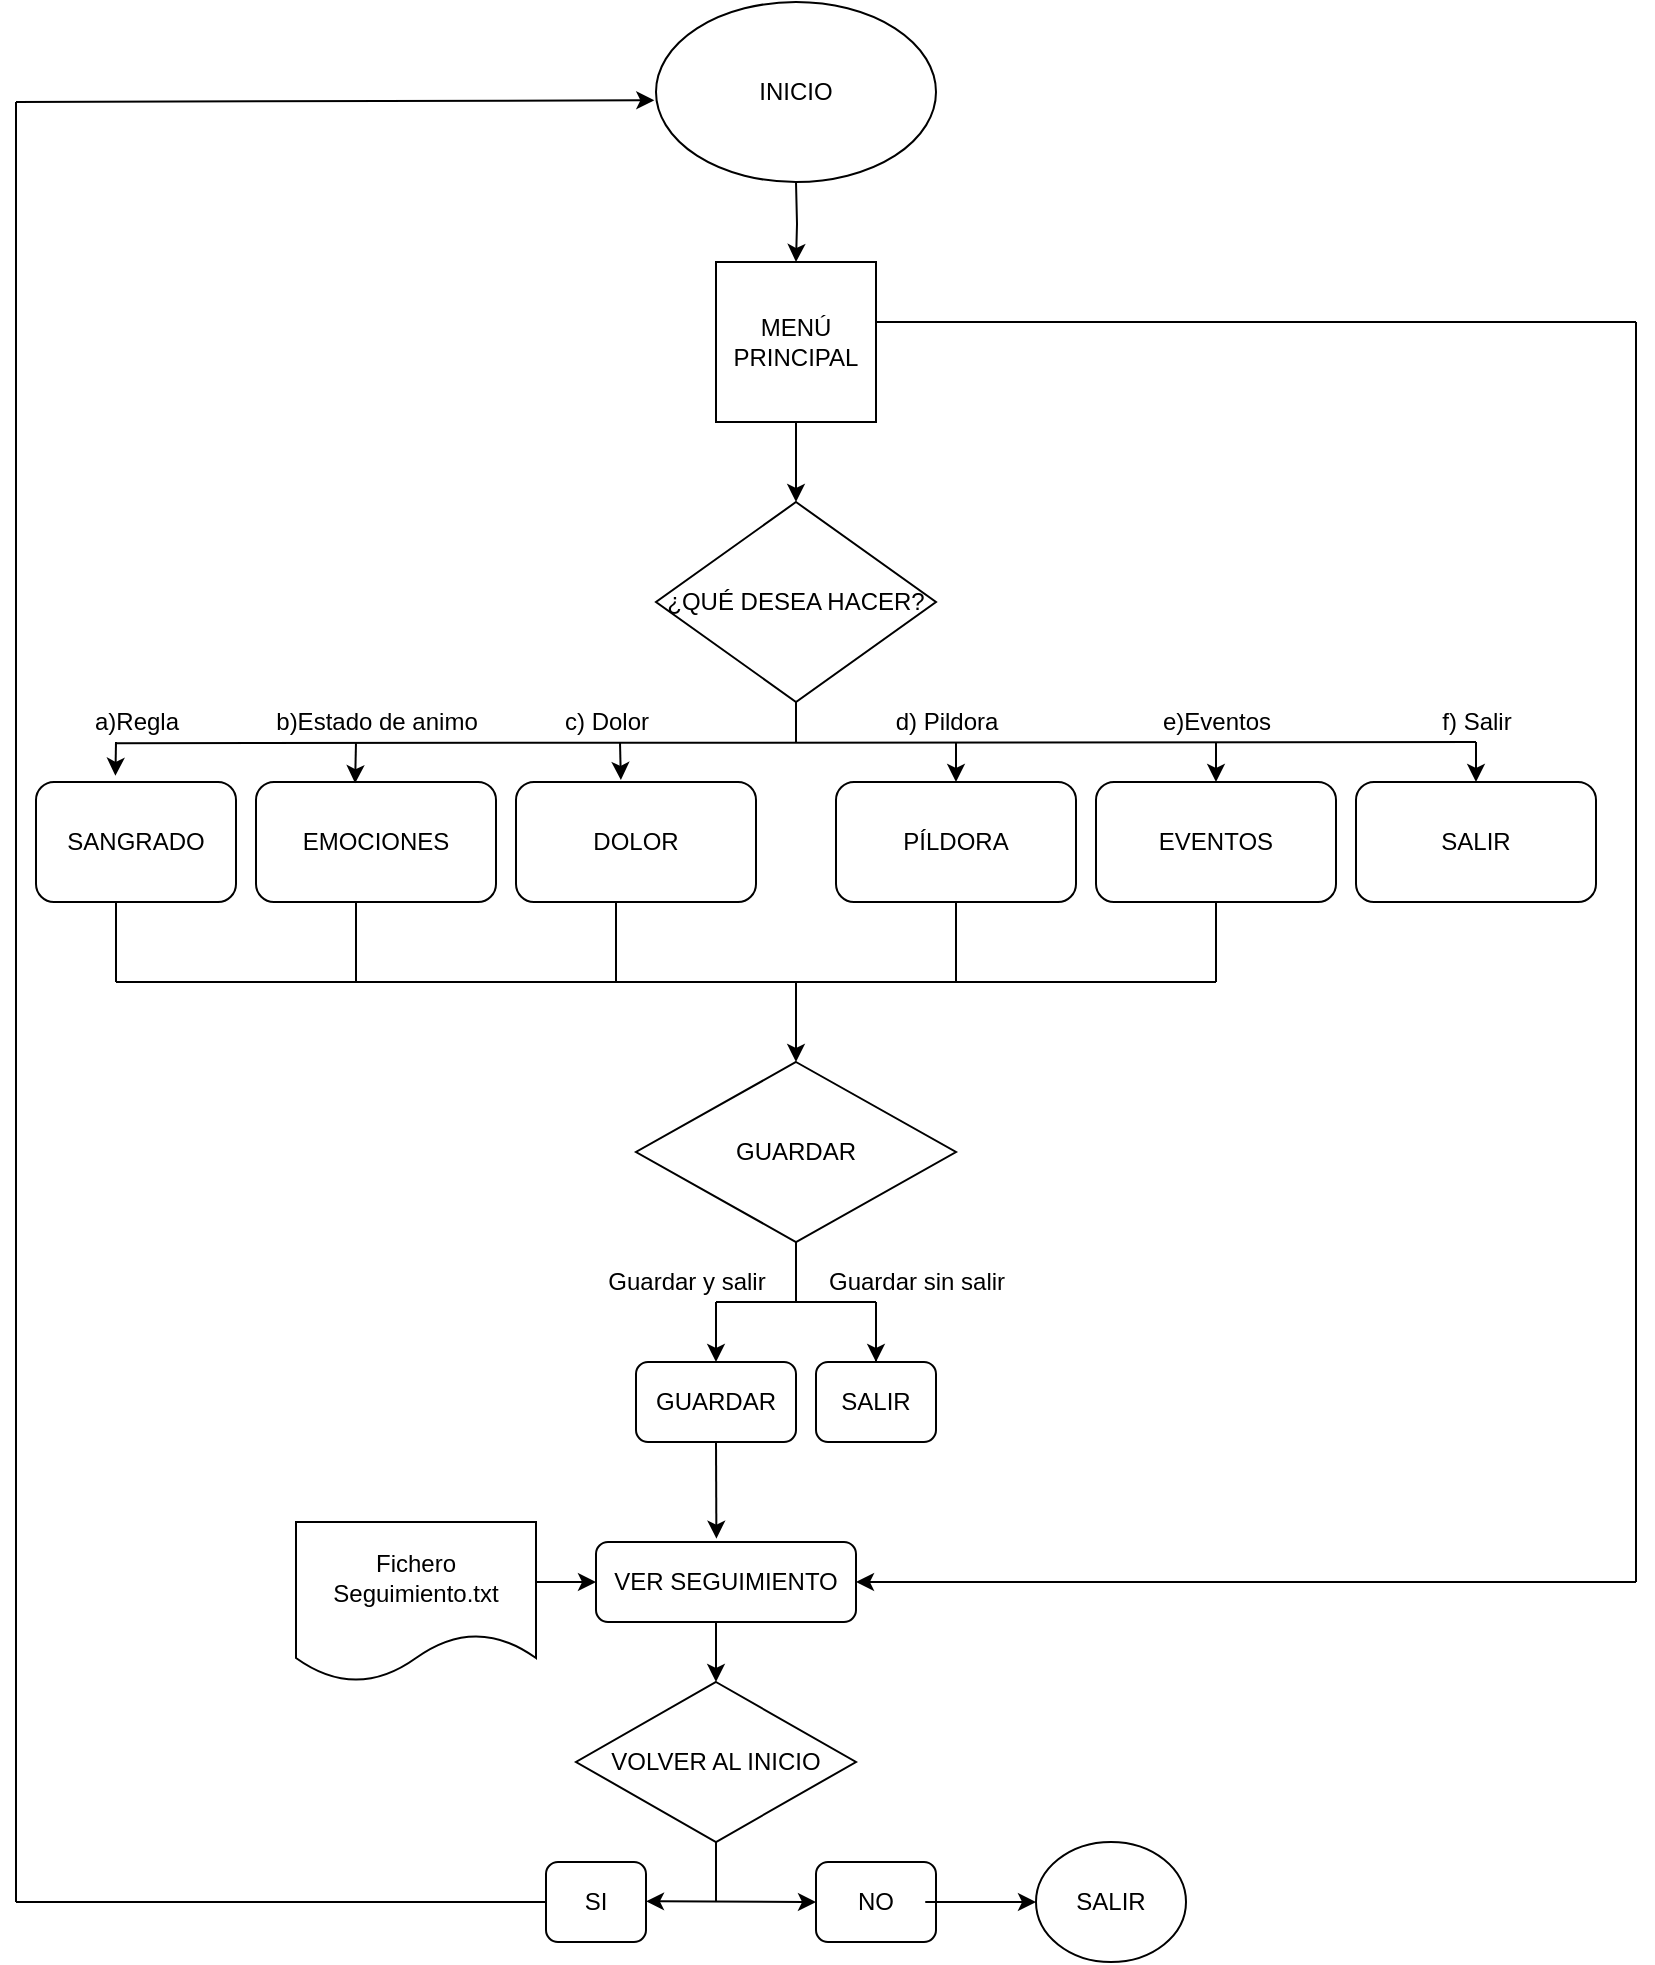 <mxfile version="12.9.3" type="google"><diagram id="C5RBs43oDa-KdzZeNtuy" name="Page-1"><mxGraphModel dx="593" dy="313" grid="1" gridSize="10" guides="1" tooltips="1" connect="1" arrows="1" fold="1" page="1" pageScale="1" pageWidth="827" pageHeight="1169" math="0" shadow="0"><root><mxCell id="WIyWlLk6GJQsqaUBKTNV-0"/><mxCell id="WIyWlLk6GJQsqaUBKTNV-1" parent="WIyWlLk6GJQsqaUBKTNV-0"/><mxCell id="g5fe_KT361g5ElBCjMqo-5" value="" style="edgeStyle=orthogonalEdgeStyle;rounded=0;orthogonalLoop=1;jettySize=auto;html=1;" edge="1" parent="WIyWlLk6GJQsqaUBKTNV-1" target="g5fe_KT361g5ElBCjMqo-2"><mxGeometry relative="1" as="geometry"><mxPoint x="400" y="120" as="sourcePoint"/></mxGeometry></mxCell><mxCell id="g5fe_KT361g5ElBCjMqo-0" value="INICIO" style="ellipse;whiteSpace=wrap;html=1;fontStyle=0" vertex="1" parent="WIyWlLk6GJQsqaUBKTNV-1"><mxGeometry x="330" y="30" width="140" height="90" as="geometry"/></mxCell><mxCell id="g5fe_KT361g5ElBCjMqo-2" value="MENÚ PRINCIPAL" style="whiteSpace=wrap;html=1;aspect=fixed;" vertex="1" parent="WIyWlLk6GJQsqaUBKTNV-1"><mxGeometry x="360" y="160" width="80" height="80" as="geometry"/></mxCell><mxCell id="g5fe_KT361g5ElBCjMqo-3" value="" style="endArrow=classic;html=1;" edge="1" parent="WIyWlLk6GJQsqaUBKTNV-1" target="g5fe_KT361g5ElBCjMqo-7"><mxGeometry width="50" height="50" relative="1" as="geometry"><mxPoint x="400" y="240" as="sourcePoint"/><mxPoint x="400" y="280" as="targetPoint"/></mxGeometry></mxCell><mxCell id="g5fe_KT361g5ElBCjMqo-7" value="¿QUÉ DESEA HACER?" style="rhombus;whiteSpace=wrap;html=1;" vertex="1" parent="WIyWlLk6GJQsqaUBKTNV-1"><mxGeometry x="330" y="280" width="140" height="100" as="geometry"/></mxCell><mxCell id="g5fe_KT361g5ElBCjMqo-10" value="" style="endArrow=none;html=1;" edge="1" parent="WIyWlLk6GJQsqaUBKTNV-1"><mxGeometry width="50" height="50" relative="1" as="geometry"><mxPoint x="400" y="400" as="sourcePoint"/><mxPoint x="400" y="380" as="targetPoint"/></mxGeometry></mxCell><mxCell id="g5fe_KT361g5ElBCjMqo-11" value="" style="endArrow=none;html=1;exitX=0.327;exitY=1.03;exitDx=0;exitDy=0;exitPerimeter=0;" edge="1" parent="WIyWlLk6GJQsqaUBKTNV-1" source="g5fe_KT361g5ElBCjMqo-15"><mxGeometry width="50" height="50" relative="1" as="geometry"><mxPoint x="120" y="400" as="sourcePoint"/><mxPoint x="740" y="400" as="targetPoint"/></mxGeometry></mxCell><mxCell id="g5fe_KT361g5ElBCjMqo-14" value="SANGRADO" style="rounded=1;whiteSpace=wrap;html=1;" vertex="1" parent="WIyWlLk6GJQsqaUBKTNV-1"><mxGeometry x="20" y="420" width="100" height="60" as="geometry"/></mxCell><mxCell id="g5fe_KT361g5ElBCjMqo-15" value="a)Regla" style="text;html=1;align=center;verticalAlign=middle;resizable=0;points=[];autosize=1;" vertex="1" parent="WIyWlLk6GJQsqaUBKTNV-1"><mxGeometry x="40" y="380" width="60" height="20" as="geometry"/></mxCell><mxCell id="g5fe_KT361g5ElBCjMqo-18" value="EMOCIONES" style="rounded=1;whiteSpace=wrap;html=1;" vertex="1" parent="WIyWlLk6GJQsqaUBKTNV-1"><mxGeometry x="130" y="420" width="120" height="60" as="geometry"/></mxCell><mxCell id="g5fe_KT361g5ElBCjMqo-19" value="b)Estado de animo" style="text;html=1;align=center;verticalAlign=middle;resizable=0;points=[];autosize=1;" vertex="1" parent="WIyWlLk6GJQsqaUBKTNV-1"><mxGeometry x="130" y="380" width="120" height="20" as="geometry"/></mxCell><mxCell id="g5fe_KT361g5ElBCjMqo-21" value="DOLOR" style="rounded=1;whiteSpace=wrap;html=1;" vertex="1" parent="WIyWlLk6GJQsqaUBKTNV-1"><mxGeometry x="260" y="420" width="120" height="60" as="geometry"/></mxCell><mxCell id="g5fe_KT361g5ElBCjMqo-27" value="c) Dolor" style="text;html=1;align=center;verticalAlign=middle;resizable=0;points=[];autosize=1;" vertex="1" parent="WIyWlLk6GJQsqaUBKTNV-1"><mxGeometry x="275" y="380" width="60" height="20" as="geometry"/></mxCell><mxCell id="g5fe_KT361g5ElBCjMqo-29" value="PÍLDORA" style="rounded=1;whiteSpace=wrap;html=1;" vertex="1" parent="WIyWlLk6GJQsqaUBKTNV-1"><mxGeometry x="420" y="420" width="120" height="60" as="geometry"/></mxCell><mxCell id="g5fe_KT361g5ElBCjMqo-30" value="EVENTOS" style="rounded=1;whiteSpace=wrap;html=1;" vertex="1" parent="WIyWlLk6GJQsqaUBKTNV-1"><mxGeometry x="550" y="420" width="120" height="60" as="geometry"/></mxCell><mxCell id="g5fe_KT361g5ElBCjMqo-31" value="SALIR" style="rounded=1;whiteSpace=wrap;html=1;" vertex="1" parent="WIyWlLk6GJQsqaUBKTNV-1"><mxGeometry x="680" y="420" width="120" height="60" as="geometry"/></mxCell><mxCell id="g5fe_KT361g5ElBCjMqo-32" value="d) Pildora" style="text;html=1;align=center;verticalAlign=middle;resizable=0;points=[];autosize=1;" vertex="1" parent="WIyWlLk6GJQsqaUBKTNV-1"><mxGeometry x="440" y="380" width="70" height="20" as="geometry"/></mxCell><mxCell id="g5fe_KT361g5ElBCjMqo-33" value="e)Eventos" style="text;html=1;align=center;verticalAlign=middle;resizable=0;points=[];autosize=1;" vertex="1" parent="WIyWlLk6GJQsqaUBKTNV-1"><mxGeometry x="575" y="380" width="70" height="20" as="geometry"/></mxCell><mxCell id="g5fe_KT361g5ElBCjMqo-34" value="f) Salir" style="text;html=1;align=center;verticalAlign=middle;resizable=0;points=[];autosize=1;" vertex="1" parent="WIyWlLk6GJQsqaUBKTNV-1"><mxGeometry x="715" y="380" width="50" height="20" as="geometry"/></mxCell><mxCell id="g5fe_KT361g5ElBCjMqo-35" value="" style="endArrow=classic;html=1;entryX=0.413;entryY=0.01;entryDx=0;entryDy=0;entryPerimeter=0;" edge="1" parent="WIyWlLk6GJQsqaUBKTNV-1" target="g5fe_KT361g5ElBCjMqo-18"><mxGeometry width="50" height="50" relative="1" as="geometry"><mxPoint x="180" y="400" as="sourcePoint"/><mxPoint x="430" y="360" as="targetPoint"/><Array as="points"><mxPoint x="180" y="400"/></Array></mxGeometry></mxCell><mxCell id="g5fe_KT361g5ElBCjMqo-36" value="" style="endArrow=classic;html=1;entryX=0.437;entryY=-0.017;entryDx=0;entryDy=0;entryPerimeter=0;" edge="1" parent="WIyWlLk6GJQsqaUBKTNV-1" target="g5fe_KT361g5ElBCjMqo-21"><mxGeometry width="50" height="50" relative="1" as="geometry"><mxPoint x="312" y="400" as="sourcePoint"/><mxPoint x="360" y="350" as="targetPoint"/></mxGeometry></mxCell><mxCell id="g5fe_KT361g5ElBCjMqo-37" value="" style="endArrow=classic;html=1;entryX=0.5;entryY=0;entryDx=0;entryDy=0;" edge="1" parent="WIyWlLk6GJQsqaUBKTNV-1" target="g5fe_KT361g5ElBCjMqo-29"><mxGeometry width="50" height="50" relative="1" as="geometry"><mxPoint x="480" y="400" as="sourcePoint"/><mxPoint x="530" y="350" as="targetPoint"/></mxGeometry></mxCell><mxCell id="g5fe_KT361g5ElBCjMqo-38" value="" style="endArrow=classic;html=1;entryX=0.5;entryY=0;entryDx=0;entryDy=0;" edge="1" parent="WIyWlLk6GJQsqaUBKTNV-1" target="g5fe_KT361g5ElBCjMqo-30"><mxGeometry width="50" height="50" relative="1" as="geometry"><mxPoint x="610" y="400" as="sourcePoint"/><mxPoint x="660" y="350" as="targetPoint"/></mxGeometry></mxCell><mxCell id="g5fe_KT361g5ElBCjMqo-39" value="" style="endArrow=classic;html=1;entryX=0.5;entryY=0;entryDx=0;entryDy=0;" edge="1" parent="WIyWlLk6GJQsqaUBKTNV-1" target="g5fe_KT361g5ElBCjMqo-31"><mxGeometry width="50" height="50" relative="1" as="geometry"><mxPoint x="740" y="400" as="sourcePoint"/><mxPoint x="790" y="350" as="targetPoint"/></mxGeometry></mxCell><mxCell id="g5fe_KT361g5ElBCjMqo-40" value="" style="endArrow=none;html=1;" edge="1" parent="WIyWlLk6GJQsqaUBKTNV-1"><mxGeometry width="50" height="50" relative="1" as="geometry"><mxPoint x="60" y="520" as="sourcePoint"/><mxPoint x="610" y="520" as="targetPoint"/></mxGeometry></mxCell><mxCell id="g5fe_KT361g5ElBCjMqo-42" value="" style="endArrow=none;html=1;" edge="1" parent="WIyWlLk6GJQsqaUBKTNV-1"><mxGeometry width="50" height="50" relative="1" as="geometry"><mxPoint x="60" y="520" as="sourcePoint"/><mxPoint x="60" y="480" as="targetPoint"/></mxGeometry></mxCell><mxCell id="g5fe_KT361g5ElBCjMqo-43" value="" style="endArrow=none;html=1;" edge="1" parent="WIyWlLk6GJQsqaUBKTNV-1"><mxGeometry width="50" height="50" relative="1" as="geometry"><mxPoint x="180" y="520" as="sourcePoint"/><mxPoint x="180" y="480" as="targetPoint"/></mxGeometry></mxCell><mxCell id="g5fe_KT361g5ElBCjMqo-44" value="" style="endArrow=none;html=1;" edge="1" parent="WIyWlLk6GJQsqaUBKTNV-1"><mxGeometry width="50" height="50" relative="1" as="geometry"><mxPoint x="310" y="520" as="sourcePoint"/><mxPoint x="310" y="480" as="targetPoint"/></mxGeometry></mxCell><mxCell id="g5fe_KT361g5ElBCjMqo-45" value="" style="endArrow=none;html=1;" edge="1" parent="WIyWlLk6GJQsqaUBKTNV-1"><mxGeometry width="50" height="50" relative="1" as="geometry"><mxPoint x="480" y="520" as="sourcePoint"/><mxPoint x="480" y="480" as="targetPoint"/></mxGeometry></mxCell><mxCell id="g5fe_KT361g5ElBCjMqo-46" value="" style="endArrow=none;html=1;" edge="1" parent="WIyWlLk6GJQsqaUBKTNV-1"><mxGeometry width="50" height="50" relative="1" as="geometry"><mxPoint x="610" y="520" as="sourcePoint"/><mxPoint x="610" y="480" as="targetPoint"/></mxGeometry></mxCell><mxCell id="g5fe_KT361g5ElBCjMqo-48" value="" style="endArrow=classic;html=1;" edge="1" parent="WIyWlLk6GJQsqaUBKTNV-1" target="g5fe_KT361g5ElBCjMqo-49"><mxGeometry width="50" height="50" relative="1" as="geometry"><mxPoint x="400" y="520" as="sourcePoint"/><mxPoint x="400" y="560" as="targetPoint"/></mxGeometry></mxCell><mxCell id="g5fe_KT361g5ElBCjMqo-49" value="GUARDAR" style="rhombus;whiteSpace=wrap;html=1;" vertex="1" parent="WIyWlLk6GJQsqaUBKTNV-1"><mxGeometry x="320" y="560" width="160" height="90" as="geometry"/></mxCell><mxCell id="g5fe_KT361g5ElBCjMqo-50" value="" style="endArrow=none;html=1;" edge="1" parent="WIyWlLk6GJQsqaUBKTNV-1"><mxGeometry width="50" height="50" relative="1" as="geometry"><mxPoint x="400" y="680" as="sourcePoint"/><mxPoint x="400" y="650" as="targetPoint"/></mxGeometry></mxCell><mxCell id="g5fe_KT361g5ElBCjMqo-51" value="" style="endArrow=none;html=1;" edge="1" parent="WIyWlLk6GJQsqaUBKTNV-1"><mxGeometry width="50" height="50" relative="1" as="geometry"><mxPoint x="360" y="680" as="sourcePoint"/><mxPoint x="440" y="680" as="targetPoint"/></mxGeometry></mxCell><mxCell id="g5fe_KT361g5ElBCjMqo-54" value="" style="endArrow=classic;html=1;" edge="1" parent="WIyWlLk6GJQsqaUBKTNV-1"><mxGeometry width="50" height="50" relative="1" as="geometry"><mxPoint x="440" y="680" as="sourcePoint"/><mxPoint x="440" y="720" as="targetPoint"/><Array as="points"><mxPoint x="440" y="680"/></Array></mxGeometry></mxCell><mxCell id="g5fe_KT361g5ElBCjMqo-55" value="" style="endArrow=classic;html=1;" edge="1" parent="WIyWlLk6GJQsqaUBKTNV-1" target="g5fe_KT361g5ElBCjMqo-56"><mxGeometry width="50" height="50" relative="1" as="geometry"><mxPoint x="360" y="680" as="sourcePoint"/><mxPoint x="360" y="720" as="targetPoint"/></mxGeometry></mxCell><mxCell id="g5fe_KT361g5ElBCjMqo-56" value="GUARDAR" style="rounded=1;whiteSpace=wrap;html=1;" vertex="1" parent="WIyWlLk6GJQsqaUBKTNV-1"><mxGeometry x="320" y="710" width="80" height="40" as="geometry"/></mxCell><mxCell id="g5fe_KT361g5ElBCjMqo-57" value="SALIR" style="rounded=1;whiteSpace=wrap;html=1;" vertex="1" parent="WIyWlLk6GJQsqaUBKTNV-1"><mxGeometry x="410" y="710" width="60" height="40" as="geometry"/></mxCell><mxCell id="g5fe_KT361g5ElBCjMqo-64" value="" style="endArrow=classic;html=1;entryX=0.5;entryY=0;entryDx=0;entryDy=0;" edge="1" parent="WIyWlLk6GJQsqaUBKTNV-1" target="g5fe_KT361g5ElBCjMqo-57"><mxGeometry width="50" height="50" relative="1" as="geometry"><mxPoint x="440" y="680" as="sourcePoint"/><mxPoint x="490" y="630" as="targetPoint"/></mxGeometry></mxCell><mxCell id="g5fe_KT361g5ElBCjMqo-65" value="VER SEGUIMIENTO" style="rounded=1;whiteSpace=wrap;html=1;" vertex="1" parent="WIyWlLk6GJQsqaUBKTNV-1"><mxGeometry x="300" y="800" width="130" height="40" as="geometry"/></mxCell><mxCell id="g5fe_KT361g5ElBCjMqo-66" value="" style="endArrow=classic;html=1;entryX=0;entryY=0.5;entryDx=0;entryDy=0;" edge="1" parent="WIyWlLk6GJQsqaUBKTNV-1" target="g5fe_KT361g5ElBCjMqo-65"><mxGeometry width="50" height="50" relative="1" as="geometry"><mxPoint x="270" y="820" as="sourcePoint"/><mxPoint x="430" y="860" as="targetPoint"/><Array as="points"><mxPoint x="270" y="820"/></Array></mxGeometry></mxCell><mxCell id="g5fe_KT361g5ElBCjMqo-67" value="Fichero Seguimiento.txt" style="shape=document;whiteSpace=wrap;html=1;boundedLbl=1;" vertex="1" parent="WIyWlLk6GJQsqaUBKTNV-1"><mxGeometry x="150" y="790" width="120" height="80" as="geometry"/></mxCell><mxCell id="g5fe_KT361g5ElBCjMqo-69" value="VOLVER AL INICIO" style="rhombus;whiteSpace=wrap;html=1;" vertex="1" parent="WIyWlLk6GJQsqaUBKTNV-1"><mxGeometry x="290" y="870" width="140" height="80" as="geometry"/></mxCell><mxCell id="g5fe_KT361g5ElBCjMqo-70" value="" style="endArrow=none;html=1;entryX=0.5;entryY=1;entryDx=0;entryDy=0;" edge="1" parent="WIyWlLk6GJQsqaUBKTNV-1" target="g5fe_KT361g5ElBCjMqo-69"><mxGeometry width="50" height="50" relative="1" as="geometry"><mxPoint x="360" y="980" as="sourcePoint"/><mxPoint x="430" y="890" as="targetPoint"/></mxGeometry></mxCell><mxCell id="g5fe_KT361g5ElBCjMqo-72" value="" style="endArrow=classic;startArrow=classic;html=1;entryX=0;entryY=0.5;entryDx=0;entryDy=0;" edge="1" parent="WIyWlLk6GJQsqaUBKTNV-1" target="g5fe_KT361g5ElBCjMqo-74"><mxGeometry width="50" height="50" relative="1" as="geometry"><mxPoint x="325" y="979.66" as="sourcePoint"/><mxPoint x="405" y="979.66" as="targetPoint"/></mxGeometry></mxCell><mxCell id="g5fe_KT361g5ElBCjMqo-74" value="NO" style="rounded=1;whiteSpace=wrap;html=1;" vertex="1" parent="WIyWlLk6GJQsqaUBKTNV-1"><mxGeometry x="410" y="960" width="60" height="40" as="geometry"/></mxCell><mxCell id="g5fe_KT361g5ElBCjMqo-75" value="" style="endArrow=classic;html=1;" edge="1" parent="WIyWlLk6GJQsqaUBKTNV-1" target="g5fe_KT361g5ElBCjMqo-76"><mxGeometry width="50" height="50" relative="1" as="geometry"><mxPoint x="490" y="980" as="sourcePoint"/><mxPoint x="560" y="980" as="targetPoint"/><Array as="points"><mxPoint x="490" y="980"/><mxPoint x="460" y="980"/></Array></mxGeometry></mxCell><mxCell id="g5fe_KT361g5ElBCjMqo-76" value="SALIR" style="ellipse;whiteSpace=wrap;html=1;" vertex="1" parent="WIyWlLk6GJQsqaUBKTNV-1"><mxGeometry x="520" y="950" width="75" height="60" as="geometry"/></mxCell><mxCell id="g5fe_KT361g5ElBCjMqo-78" value="" style="endArrow=none;html=1;" edge="1" parent="WIyWlLk6GJQsqaUBKTNV-1"><mxGeometry width="50" height="50" relative="1" as="geometry"><mxPoint x="10" y="980" as="sourcePoint"/><mxPoint x="30" y="980" as="targetPoint"/></mxGeometry></mxCell><mxCell id="g5fe_KT361g5ElBCjMqo-81" value="" style="endArrow=classic;html=1;entryX=-0.006;entryY=0.546;entryDx=0;entryDy=0;entryPerimeter=0;" edge="1" parent="WIyWlLk6GJQsqaUBKTNV-1" target="g5fe_KT361g5ElBCjMqo-0"><mxGeometry width="50" height="50" relative="1" as="geometry"><mxPoint x="10" y="80" as="sourcePoint"/><mxPoint x="330" y="75" as="targetPoint"/></mxGeometry></mxCell><mxCell id="g5fe_KT361g5ElBCjMqo-86" value="" style="endArrow=classic;html=1;entryX=1;entryY=0.5;entryDx=0;entryDy=0;" edge="1" parent="WIyWlLk6GJQsqaUBKTNV-1" target="g5fe_KT361g5ElBCjMqo-65"><mxGeometry width="50" height="50" relative="1" as="geometry"><mxPoint x="820" y="820" as="sourcePoint"/><mxPoint x="490" y="660" as="targetPoint"/><Array as="points"/></mxGeometry></mxCell><mxCell id="g5fe_KT361g5ElBCjMqo-90" value="Guardar y salir" style="text;html=1;align=center;verticalAlign=middle;resizable=0;points=[];autosize=1;" vertex="1" parent="WIyWlLk6GJQsqaUBKTNV-1"><mxGeometry x="300" y="660" width="90" height="20" as="geometry"/></mxCell><mxCell id="g5fe_KT361g5ElBCjMqo-91" value="Guardar sin salir" style="text;html=1;align=center;verticalAlign=middle;resizable=0;points=[];autosize=1;" vertex="1" parent="WIyWlLk6GJQsqaUBKTNV-1"><mxGeometry x="410" y="660" width="100" height="20" as="geometry"/></mxCell><mxCell id="g5fe_KT361g5ElBCjMqo-94" value="" style="endArrow=classic;html=1;exitX=0.5;exitY=1;exitDx=0;exitDy=0;entryX=0.463;entryY=-0.042;entryDx=0;entryDy=0;entryPerimeter=0;" edge="1" parent="WIyWlLk6GJQsqaUBKTNV-1" source="g5fe_KT361g5ElBCjMqo-56" target="g5fe_KT361g5ElBCjMqo-65"><mxGeometry width="50" height="50" relative="1" as="geometry"><mxPoint x="400" y="800" as="sourcePoint"/><mxPoint x="450" y="750" as="targetPoint"/></mxGeometry></mxCell><mxCell id="g5fe_KT361g5ElBCjMqo-96" value="SI" style="rounded=1;whiteSpace=wrap;html=1;" vertex="1" parent="WIyWlLk6GJQsqaUBKTNV-1"><mxGeometry x="275" y="960" width="50" height="40" as="geometry"/></mxCell><mxCell id="g5fe_KT361g5ElBCjMqo-97" value="" style="endArrow=none;html=1;" edge="1" parent="WIyWlLk6GJQsqaUBKTNV-1"><mxGeometry width="50" height="50" relative="1" as="geometry"><mxPoint x="20" y="980" as="sourcePoint"/><mxPoint x="275" y="980" as="targetPoint"/></mxGeometry></mxCell><mxCell id="g5fe_KT361g5ElBCjMqo-98" value="" style="endArrow=classic;html=1;entryX=0.5;entryY=0;entryDx=0;entryDy=0;" edge="1" parent="WIyWlLk6GJQsqaUBKTNV-1" target="g5fe_KT361g5ElBCjMqo-69"><mxGeometry width="50" height="50" relative="1" as="geometry"><mxPoint x="360" y="840" as="sourcePoint"/><mxPoint x="790" y="710" as="targetPoint"/><Array as="points"/></mxGeometry></mxCell><mxCell id="g5fe_KT361g5ElBCjMqo-99" value="" style="endArrow=none;html=1;" edge="1" parent="WIyWlLk6GJQsqaUBKTNV-1"><mxGeometry width="50" height="50" relative="1" as="geometry"><mxPoint x="10" y="80" as="sourcePoint"/><mxPoint x="10" y="980" as="targetPoint"/></mxGeometry></mxCell><mxCell id="g5fe_KT361g5ElBCjMqo-100" value="" style="endArrow=classic;html=1;entryX=0.397;entryY=-0.052;entryDx=0;entryDy=0;entryPerimeter=0;" edge="1" parent="WIyWlLk6GJQsqaUBKTNV-1" target="g5fe_KT361g5ElBCjMqo-14"><mxGeometry width="50" height="50" relative="1" as="geometry"><mxPoint x="60" y="400" as="sourcePoint"/><mxPoint x="110" y="350" as="targetPoint"/></mxGeometry></mxCell><mxCell id="g5fe_KT361g5ElBCjMqo-101" value="" style="endArrow=none;html=1;" edge="1" parent="WIyWlLk6GJQsqaUBKTNV-1"><mxGeometry width="50" height="50" relative="1" as="geometry"><mxPoint x="820" y="820" as="sourcePoint"/><mxPoint x="820" y="190" as="targetPoint"/></mxGeometry></mxCell><mxCell id="g5fe_KT361g5ElBCjMqo-102" value="" style="endArrow=none;html=1;exitX=1;exitY=0.375;exitDx=0;exitDy=0;exitPerimeter=0;" edge="1" parent="WIyWlLk6GJQsqaUBKTNV-1" source="g5fe_KT361g5ElBCjMqo-2"><mxGeometry width="50" height="50" relative="1" as="geometry"><mxPoint x="770" y="240" as="sourcePoint"/><mxPoint x="820" y="190" as="targetPoint"/></mxGeometry></mxCell></root></mxGraphModel></diagram></mxfile>